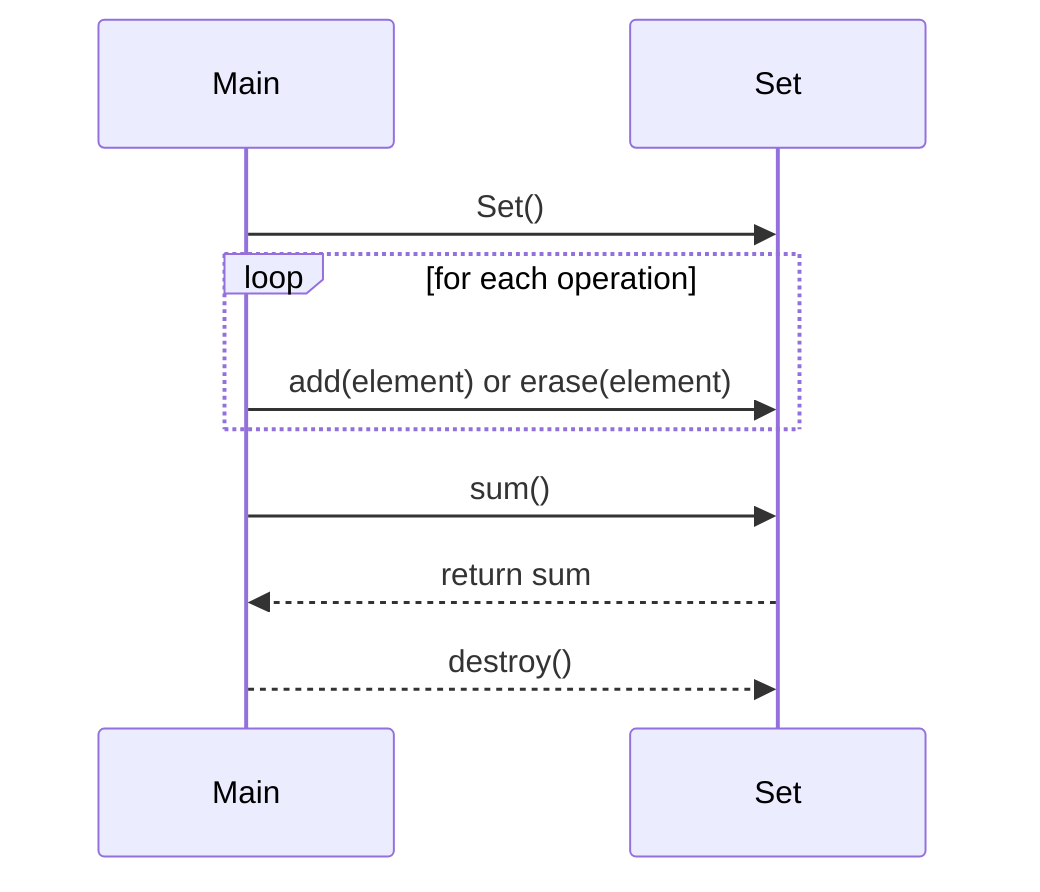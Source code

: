 sequenceDiagram
    participant M as Main
    participant S as Set
    M->>S: Set()
    loop for each operation
        M->>S: add(element) or erase(element)
    end
    M->>S: sum()
    S-->>M: return sum
    M-->>S: destroy()